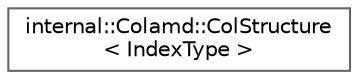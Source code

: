 digraph "Graphical Class Hierarchy"
{
 // LATEX_PDF_SIZE
  bgcolor="transparent";
  edge [fontname=Helvetica,fontsize=10,labelfontname=Helvetica,labelfontsize=10];
  node [fontname=Helvetica,fontsize=10,shape=box,height=0.2,width=0.4];
  rankdir="LR";
  Node0 [id="Node000000",label="internal::Colamd::ColStructure\l\< IndexType \>",height=0.2,width=0.4,color="grey40", fillcolor="white", style="filled",URL="$structinternal_1_1Colamd_1_1ColStructure.html",tooltip=" "];
}

